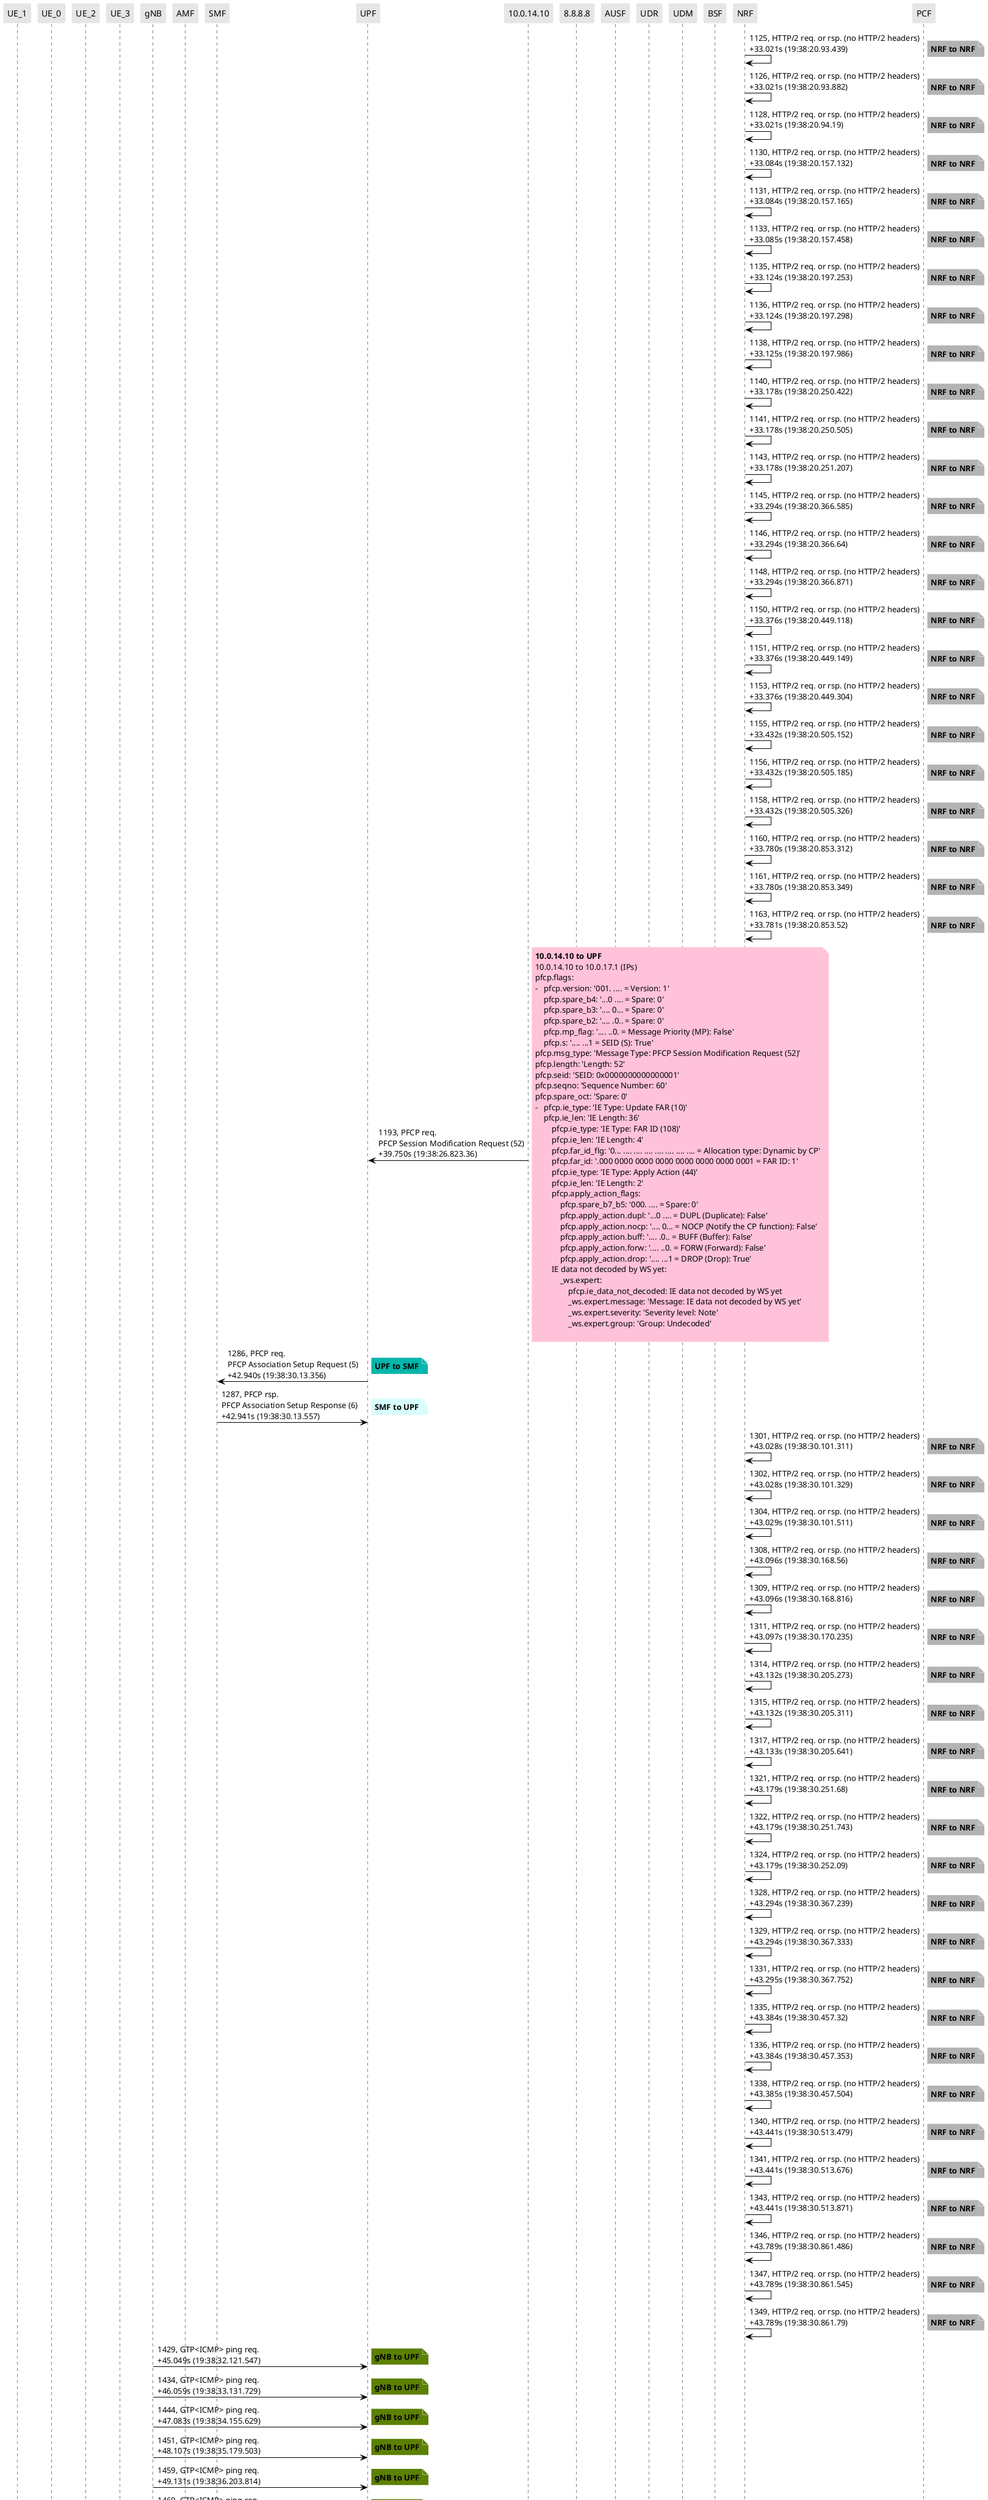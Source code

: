 @startuml
skinparam shadowing false
skinparam NoteBorderColor white
skinparam sequence {
    ArrowColor black
    LifeLineBorderColor black
    LifeLineBackgroundColor black
    ParticipantBorderColor white
    ParticipantBackgroundColor #e6e6e6
}
participant "UE_1"
participant "UE_0"
participant "UE_2"
participant "UE_3"
participant "gNB"
participant "AMF"
participant "SMF"
participant "UPF"
participant "10.0.14.10"
participant "8.8.8.8"
participant "AUSF"
participant "UDR"
participant "UDM"
participant "BSF"
participant "NRF"
participant "PCF"

"NRF" -> "NRF": 1125, HTTP/2 req. or rsp. (no HTTP/2 headers)\n+33.021s (19:38:20.93.439)

note right #b3b3b3
**NRF to NRF**
end note

"NRF" -> "NRF": 1126, HTTP/2 req. or rsp. (no HTTP/2 headers)\n+33.021s (19:38:20.93.882)

note right #b3b3b3
**NRF to NRF**
end note

"NRF" -> "NRF": 1128, HTTP/2 req. or rsp. (no HTTP/2 headers)\n+33.021s (19:38:20.94.19)

note right #b3b3b3
**NRF to NRF**
end note

"NRF" -> "NRF": 1130, HTTP/2 req. or rsp. (no HTTP/2 headers)\n+33.084s (19:38:20.157.132)

note right #b3b3b3
**NRF to NRF**
end note

"NRF" -> "NRF": 1131, HTTP/2 req. or rsp. (no HTTP/2 headers)\n+33.084s (19:38:20.157.165)

note right #b3b3b3
**NRF to NRF**
end note

"NRF" -> "NRF": 1133, HTTP/2 req. or rsp. (no HTTP/2 headers)\n+33.085s (19:38:20.157.458)

note right #b3b3b3
**NRF to NRF**
end note

"NRF" -> "NRF": 1135, HTTP/2 req. or rsp. (no HTTP/2 headers)\n+33.124s (19:38:20.197.253)

note right #b3b3b3
**NRF to NRF**
end note

"NRF" -> "NRF": 1136, HTTP/2 req. or rsp. (no HTTP/2 headers)\n+33.124s (19:38:20.197.298)

note right #b3b3b3
**NRF to NRF**
end note

"NRF" -> "NRF": 1138, HTTP/2 req. or rsp. (no HTTP/2 headers)\n+33.125s (19:38:20.197.986)

note right #b3b3b3
**NRF to NRF**
end note

"NRF" -> "NRF": 1140, HTTP/2 req. or rsp. (no HTTP/2 headers)\n+33.178s (19:38:20.250.422)

note right #b3b3b3
**NRF to NRF**
end note

"NRF" -> "NRF": 1141, HTTP/2 req. or rsp. (no HTTP/2 headers)\n+33.178s (19:38:20.250.505)

note right #b3b3b3
**NRF to NRF**
end note

"NRF" -> "NRF": 1143, HTTP/2 req. or rsp. (no HTTP/2 headers)\n+33.178s (19:38:20.251.207)

note right #b3b3b3
**NRF to NRF**
end note

"NRF" -> "NRF": 1145, HTTP/2 req. or rsp. (no HTTP/2 headers)\n+33.294s (19:38:20.366.585)

note right #b3b3b3
**NRF to NRF**
end note

"NRF" -> "NRF": 1146, HTTP/2 req. or rsp. (no HTTP/2 headers)\n+33.294s (19:38:20.366.64)

note right #b3b3b3
**NRF to NRF**
end note

"NRF" -> "NRF": 1148, HTTP/2 req. or rsp. (no HTTP/2 headers)\n+33.294s (19:38:20.366.871)

note right #b3b3b3
**NRF to NRF**
end note

"NRF" -> "NRF": 1150, HTTP/2 req. or rsp. (no HTTP/2 headers)\n+33.376s (19:38:20.449.118)

note right #b3b3b3
**NRF to NRF**
end note

"NRF" -> "NRF": 1151, HTTP/2 req. or rsp. (no HTTP/2 headers)\n+33.376s (19:38:20.449.149)

note right #b3b3b3
**NRF to NRF**
end note

"NRF" -> "NRF": 1153, HTTP/2 req. or rsp. (no HTTP/2 headers)\n+33.376s (19:38:20.449.304)

note right #b3b3b3
**NRF to NRF**
end note

"NRF" -> "NRF": 1155, HTTP/2 req. or rsp. (no HTTP/2 headers)\n+33.432s (19:38:20.505.152)

note right #b3b3b3
**NRF to NRF**
end note

"NRF" -> "NRF": 1156, HTTP/2 req. or rsp. (no HTTP/2 headers)\n+33.432s (19:38:20.505.185)

note right #b3b3b3
**NRF to NRF**
end note

"NRF" -> "NRF": 1158, HTTP/2 req. or rsp. (no HTTP/2 headers)\n+33.432s (19:38:20.505.326)

note right #b3b3b3
**NRF to NRF**
end note

"NRF" -> "NRF": 1160, HTTP/2 req. or rsp. (no HTTP/2 headers)\n+33.780s (19:38:20.853.312)

note right #b3b3b3
**NRF to NRF**
end note

"NRF" -> "NRF": 1161, HTTP/2 req. or rsp. (no HTTP/2 headers)\n+33.780s (19:38:20.853.349)

note right #b3b3b3
**NRF to NRF**
end note

"NRF" -> "NRF": 1163, HTTP/2 req. or rsp. (no HTTP/2 headers)\n+33.781s (19:38:20.853.52)

note right #b3b3b3
**NRF to NRF**
end note

"10.0.14.10" -> "UPF": 1193, PFCP req.\nPFCP Session Modification Request (52)\n+39.750s (19:38:26.823.36)

note right #FFC2D9
**10.0.14.10 to UPF**
10.0.14.10 to 10.0.17.1 (IPs)
pfcp.flags:
-   pfcp.version: '001. .... = Version: 1'
    pfcp.spare_b4: '...0 .... = Spare: 0'
    pfcp.spare_b3: '.... 0... = Spare: 0'
    pfcp.spare_b2: '.... .0.. = Spare: 0'
    pfcp.mp_flag: '.... ..0. = Message Priority (MP): False'
    pfcp.s: '.... ...1 = SEID (S): True'
pfcp.msg_type: 'Message Type: PFCP Session Modification Request (52)'
pfcp.length: 'Length: 52'
pfcp.seid: 'SEID: 0x0000000000000001'
pfcp.seqno: 'Sequence Number: 60'
pfcp.spare_oct: 'Spare: 0'
'Update FAR : [Grouped IE]':
-   pfcp.ie_type: 'IE Type: Update FAR (10)'
    pfcp.ie_len: 'IE Length: 36'
    'FAR ID : Dynamic by CP 1':
        pfcp.ie_type: 'IE Type: FAR ID (108)'
        pfcp.ie_len: 'IE Length: 4'
        pfcp.far_id_flg: '0... .... .... .... .... .... .... .... = Allocation type: Dynamic by CP'
        pfcp.far_id: '.000 0000 0000 0000 0000 0000 0000 0001 = FAR ID: 1'
    'Apply Action : ':
        pfcp.ie_type: 'IE Type: Apply Action (44)'
        pfcp.ie_len: 'IE Length: 2'
        pfcp.apply_action_flags:
            pfcp.spare_b7_b5: '000. .... = Spare: 0'
            pfcp.apply_action.dupl: '...0 .... = DUPL (Duplicate): False'
            pfcp.apply_action.nocp: '.... 0... = NOCP (Notify the CP function): False'
            pfcp.apply_action.buff: '.... .0.. = BUFF (Buffer): False'
            pfcp.apply_action.forw: '.... ..0. = FORW (Forward): False'
            pfcp.apply_action.drop: '.... ...1 = DROP (Drop): True'
        IE data not decoded by WS yet:
            _ws.expert:
                pfcp.ie_data_not_decoded: IE data not decoded by WS yet
                _ws.expert.message: 'Message: IE data not decoded by WS yet'
                _ws.expert.severity: 'Severity level: Note'
                _ws.expert.group: 'Group: Undecoded'

end note

"UPF" -> "SMF": 1286, PFCP req.\nPFCP Association Setup Request (5)\n+42.940s (19:38:30.13.356)

note right #03B5AA
**UPF to SMF**
end note

"SMF" -> "UPF": 1287, PFCP rsp.\nPFCP Association Setup Response (6)\n+42.941s (19:38:30.13.557)

note right #D7FEFC
**SMF to UPF**
end note

"NRF" -> "NRF": 1301, HTTP/2 req. or rsp. (no HTTP/2 headers)\n+43.028s (19:38:30.101.311)

note right #b3b3b3
**NRF to NRF**
end note

"NRF" -> "NRF": 1302, HTTP/2 req. or rsp. (no HTTP/2 headers)\n+43.028s (19:38:30.101.329)

note right #b3b3b3
**NRF to NRF**
end note

"NRF" -> "NRF": 1304, HTTP/2 req. or rsp. (no HTTP/2 headers)\n+43.029s (19:38:30.101.511)

note right #b3b3b3
**NRF to NRF**
end note

"NRF" -> "NRF": 1308, HTTP/2 req. or rsp. (no HTTP/2 headers)\n+43.096s (19:38:30.168.56)

note right #b3b3b3
**NRF to NRF**
end note

"NRF" -> "NRF": 1309, HTTP/2 req. or rsp. (no HTTP/2 headers)\n+43.096s (19:38:30.168.816)

note right #b3b3b3
**NRF to NRF**
end note

"NRF" -> "NRF": 1311, HTTP/2 req. or rsp. (no HTTP/2 headers)\n+43.097s (19:38:30.170.235)

note right #b3b3b3
**NRF to NRF**
end note

"NRF" -> "NRF": 1314, HTTP/2 req. or rsp. (no HTTP/2 headers)\n+43.132s (19:38:30.205.273)

note right #b3b3b3
**NRF to NRF**
end note

"NRF" -> "NRF": 1315, HTTP/2 req. or rsp. (no HTTP/2 headers)\n+43.132s (19:38:30.205.311)

note right #b3b3b3
**NRF to NRF**
end note

"NRF" -> "NRF": 1317, HTTP/2 req. or rsp. (no HTTP/2 headers)\n+43.133s (19:38:30.205.641)

note right #b3b3b3
**NRF to NRF**
end note

"NRF" -> "NRF": 1321, HTTP/2 req. or rsp. (no HTTP/2 headers)\n+43.179s (19:38:30.251.68)

note right #b3b3b3
**NRF to NRF**
end note

"NRF" -> "NRF": 1322, HTTP/2 req. or rsp. (no HTTP/2 headers)\n+43.179s (19:38:30.251.743)

note right #b3b3b3
**NRF to NRF**
end note

"NRF" -> "NRF": 1324, HTTP/2 req. or rsp. (no HTTP/2 headers)\n+43.179s (19:38:30.252.09)

note right #b3b3b3
**NRF to NRF**
end note

"NRF" -> "NRF": 1328, HTTP/2 req. or rsp. (no HTTP/2 headers)\n+43.294s (19:38:30.367.239)

note right #b3b3b3
**NRF to NRF**
end note

"NRF" -> "NRF": 1329, HTTP/2 req. or rsp. (no HTTP/2 headers)\n+43.294s (19:38:30.367.333)

note right #b3b3b3
**NRF to NRF**
end note

"NRF" -> "NRF": 1331, HTTP/2 req. or rsp. (no HTTP/2 headers)\n+43.295s (19:38:30.367.752)

note right #b3b3b3
**NRF to NRF**
end note

"NRF" -> "NRF": 1335, HTTP/2 req. or rsp. (no HTTP/2 headers)\n+43.384s (19:38:30.457.32)

note right #b3b3b3
**NRF to NRF**
end note

"NRF" -> "NRF": 1336, HTTP/2 req. or rsp. (no HTTP/2 headers)\n+43.384s (19:38:30.457.353)

note right #b3b3b3
**NRF to NRF**
end note

"NRF" -> "NRF": 1338, HTTP/2 req. or rsp. (no HTTP/2 headers)\n+43.385s (19:38:30.457.504)

note right #b3b3b3
**NRF to NRF**
end note

"NRF" -> "NRF": 1340, HTTP/2 req. or rsp. (no HTTP/2 headers)\n+43.441s (19:38:30.513.479)

note right #b3b3b3
**NRF to NRF**
end note

"NRF" -> "NRF": 1341, HTTP/2 req. or rsp. (no HTTP/2 headers)\n+43.441s (19:38:30.513.676)

note right #b3b3b3
**NRF to NRF**
end note

"NRF" -> "NRF": 1343, HTTP/2 req. or rsp. (no HTTP/2 headers)\n+43.441s (19:38:30.513.871)

note right #b3b3b3
**NRF to NRF**
end note

"NRF" -> "NRF": 1346, HTTP/2 req. or rsp. (no HTTP/2 headers)\n+43.789s (19:38:30.861.486)

note right #b3b3b3
**NRF to NRF**
end note

"NRF" -> "NRF": 1347, HTTP/2 req. or rsp. (no HTTP/2 headers)\n+43.789s (19:38:30.861.545)

note right #b3b3b3
**NRF to NRF**
end note

"NRF" -> "NRF": 1349, HTTP/2 req. or rsp. (no HTTP/2 headers)\n+43.789s (19:38:30.861.79)

note right #b3b3b3
**NRF to NRF**
end note

"gNB" -> "UPF": 1429, GTP<ICMP> ping req.\n+45.049s (19:38:32.121.547)

note right #5C8001
**gNB to UPF**
end note

"gNB" -> "UPF": 1434, GTP<ICMP> ping req.\n+46.059s (19:38:33.131.729)

note right #5C8001
**gNB to UPF**
end note

"gNB" -> "UPF": 1444, GTP<ICMP> ping req.\n+47.083s (19:38:34.155.629)

note right #5C8001
**gNB to UPF**
end note

"gNB" -> "UPF": 1451, GTP<ICMP> ping req.\n+48.107s (19:38:35.179.503)

note right #5C8001
**gNB to UPF**
end note

"gNB" -> "UPF": 1459, GTP<ICMP> ping req.\n+49.131s (19:38:36.203.814)

note right #5C8001
**gNB to UPF**
end note

"gNB" -> "UPF": 1469, GTP<ICMP> ping req.\n+50.155s (19:38:37.227.873)

note right #5C8001
**gNB to UPF**
end note

"gNB" -> "UPF": 1470, GTP<ICMP> ping req.\n+51.179s (19:38:38.251.646)

note right #5C8001
**gNB to UPF**
end note

"NRF" -> "NRF": 1474, HTTP/2 req. or rsp. (no HTTP/2 headers)\n+53.036s (19:38:40.109.249)

note right #b3b3b3
**NRF to NRF**
end note

"NRF" -> "NRF": 1475, HTTP/2 req. or rsp. (no HTTP/2 headers)\n+53.036s (19:38:40.109.281)

note right #b3b3b3
**NRF to NRF**
end note

"NRF" -> "NRF": 1477, HTTP/2 req. or rsp. (no HTTP/2 headers)\n+53.037s (19:38:40.109.426)

note right #b3b3b3
**NRF to NRF**
end note

"NRF" -> "NRF": 1479, HTTP/2 req. or rsp. (no HTTP/2 headers)\n+53.101s (19:38:40.173.905)

note right #b3b3b3
**NRF to NRF**
end note

"NRF" -> "NRF": 1480, HTTP/2 req. or rsp. (no HTTP/2 headers)\n+53.101s (19:38:40.173.937)

note right #b3b3b3
**NRF to NRF**
end note

"NRF" -> "NRF": 1482, HTTP/2 req. or rsp. (no HTTP/2 headers)\n+53.101s (19:38:40.174.072)

note right #b3b3b3
**NRF to NRF**
end note

"NRF" -> "NRF": 1484, HTTP/2 req. or rsp. (no HTTP/2 headers)\n+53.142s (19:38:40.214.793)

note right #b3b3b3
**NRF to NRF**
end note

"NRF" -> "NRF": 1485, HTTP/2 req. or rsp. (no HTTP/2 headers)\n+53.142s (19:38:40.215.049)

note right #b3b3b3
**NRF to NRF**
end note

"NRF" -> "NRF": 1487, HTTP/2 req. or rsp. (no HTTP/2 headers)\n+53.142s (19:38:40.215.284)

note right #b3b3b3
**NRF to NRF**
end note

"NRF" -> "NRF": 1489, HTTP/2 req. or rsp. (no HTTP/2 headers)\n+53.188s (19:38:40.261.114)

note right #b3b3b3
**NRF to NRF**
end note

"NRF" -> "NRF": 1490, HTTP/2 req. or rsp. (no HTTP/2 headers)\n+53.188s (19:38:40.261.147)

note right #b3b3b3
**NRF to NRF**
end note

"NRF" -> "NRF": 1492, HTTP/2 req. or rsp. (no HTTP/2 headers)\n+53.188s (19:38:40.261.373)

note right #b3b3b3
**NRF to NRF**
end note

"NRF" -> "NRF": 1494, HTTP/2 req. or rsp. (no HTTP/2 headers)\n+53.296s (19:38:40.369.159)

note right #b3b3b3
**NRF to NRF**
end note

"NRF" -> "NRF": 1495, HTTP/2 req. or rsp. (no HTTP/2 headers)\n+53.296s (19:38:40.369.195)

note right #b3b3b3
**NRF to NRF**
end note

"NRF" -> "NRF": 1497, HTTP/2 req. or rsp. (no HTTP/2 headers)\n+53.296s (19:38:40.369.349)

note right #b3b3b3
**NRF to NRF**
end note

"NRF" -> "NRF": 1499, HTTP/2 req. or rsp. (no HTTP/2 headers)\n+53.392s (19:38:40.465.133)

note right #b3b3b3
**NRF to NRF**
end note

"NRF" -> "NRF": 1500, HTTP/2 req. or rsp. (no HTTP/2 headers)\n+53.392s (19:38:40.465.166)

note right #b3b3b3
**NRF to NRF**
end note

"NRF" -> "NRF": 1502, HTTP/2 req. or rsp. (no HTTP/2 headers)\n+53.393s (19:38:40.465.426)

note right #b3b3b3
**NRF to NRF**
end note

"NRF" -> "NRF": 1504, HTTP/2 req. or rsp. (no HTTP/2 headers)\n+53.452s (19:38:40.525.143)

note right #b3b3b3
**NRF to NRF**
end note

"NRF" -> "NRF": 1505, HTTP/2 req. or rsp. (no HTTP/2 headers)\n+53.452s (19:38:40.525.185)

note right #b3b3b3
**NRF to NRF**
end note

"NRF" -> "NRF": 1507, HTTP/2 req. or rsp. (no HTTP/2 headers)\n+53.454s (19:38:40.526.421)

note right #b3b3b3
**NRF to NRF**
end note

@enduml
